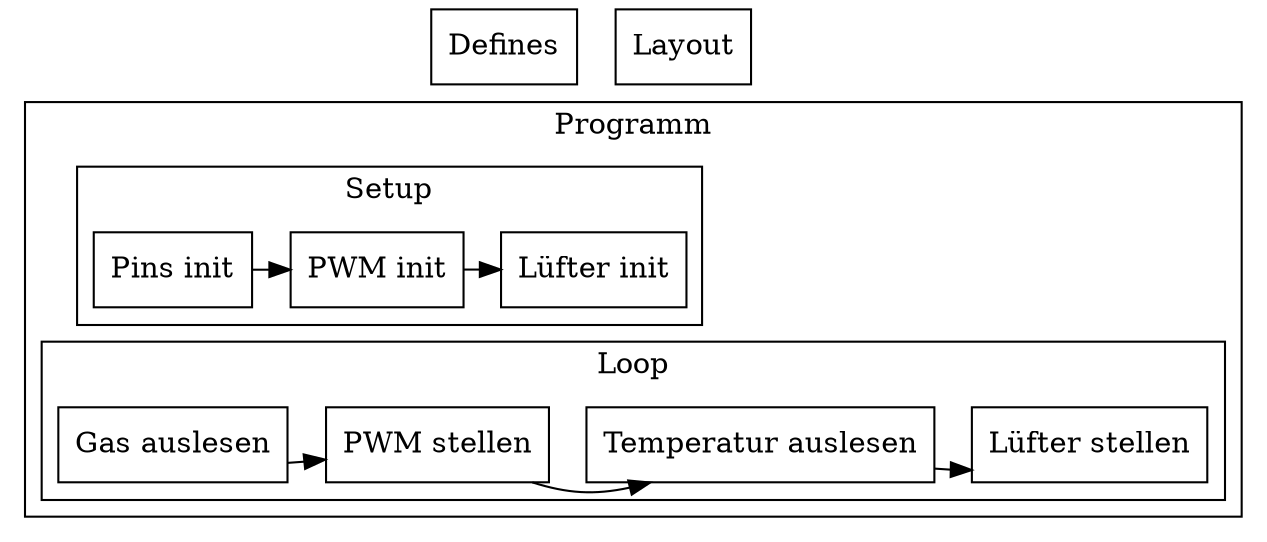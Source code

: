 digraph G
{
    splines=curved;
    node [shape = record];
    compound = true;

    Defines;
    Layout;

    subgraph cluster_programm 
    {
        label = "Programm"

        subgraph cluster_setup 
        {
            label = "Setup";
            rankdir = LR;
            rank = same;
            {
                "Pins init"; "PWM init"; "Lüfter init";
            }
        }

        subgraph cluster_loop
        {
            label = "Loop";
            rankdir = LR;
            rank = same;
            {
                "Gas auslesen"; "PWM stellen"; "Temperatur auslesen"; "Lüfter stellen";
            }
        }
    }

    "Pins init" -> "PWM init" -> "Lüfter init";
    "Gas auslesen" -> "PWM stellen" -> "Temperatur auslesen" -> "Lüfter stellen";

    "Pins init" -> "Gas auslesen" [style = invis];
    Defines -> "Lüfter init" [style = invis];
    Layout -> "Lüfter init" [style = invis];
}